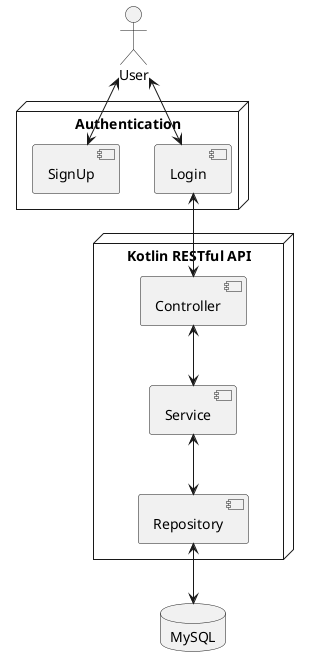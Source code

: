 @startuml

actor "User" as user

node "Authentication" {
    component "Login" as login
    component "SignUp" as signup
}

node "Kotlin RESTful API" {
    component "Controller" as controller
    component "Service" as service
    component "Repository" as repository
}

database "MySQL" as database

user <--> login
user <--> signup
login <--> controller
controller <--> service
service <--> repository
repository <--> database

@enduml
